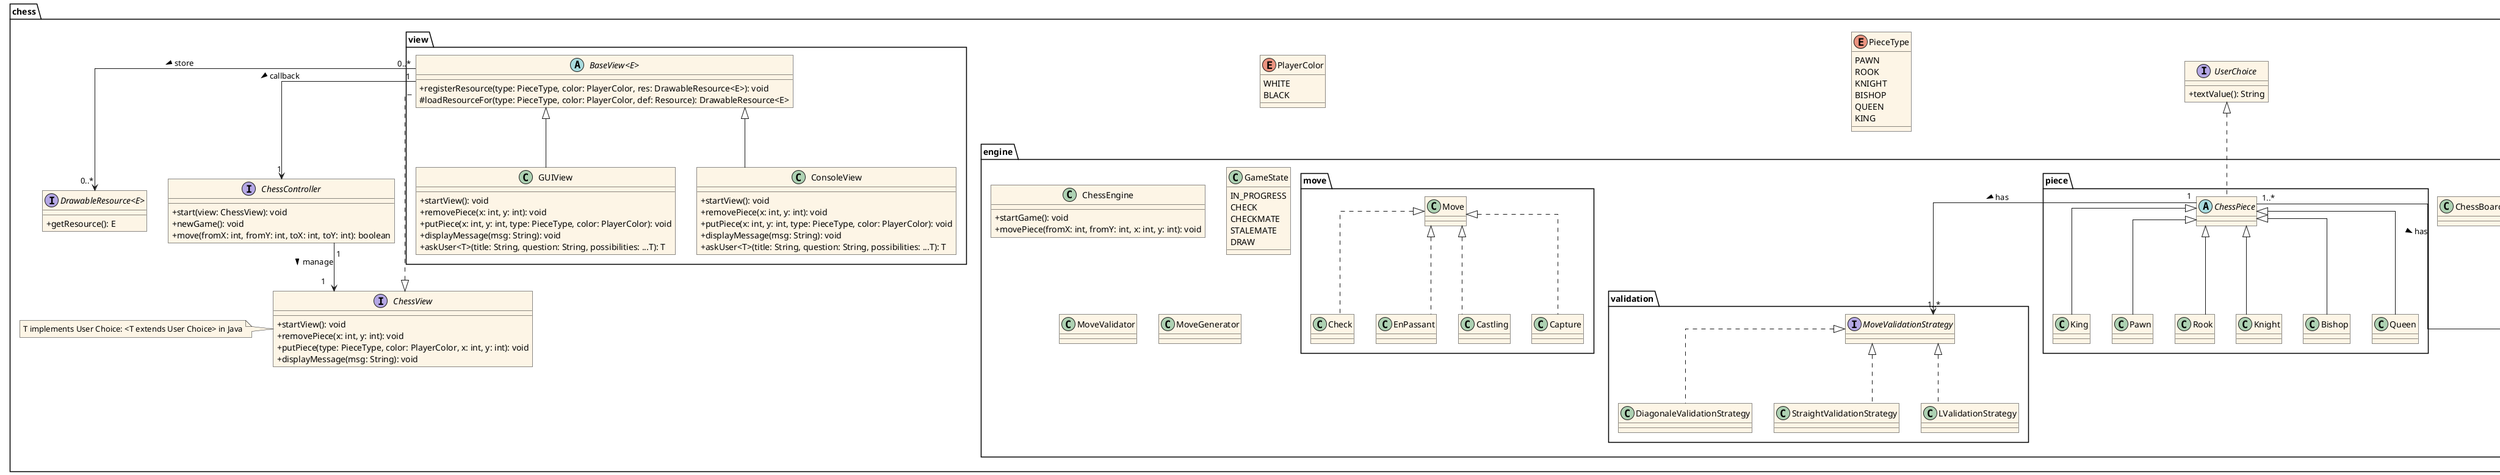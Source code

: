 @startuml
skinparam roundCorner 0
skinparam classAttributeIconSize 0
skinparam linetype ortho
skinparam ClassBackgroundColor #OldLace
skinparam NoteBackgroundColor #OldLace
skinparam Shadowing false

package chess {
    enum PieceType {
        PAWN
        ROOK
        KNIGHT
        BISHOP
        QUEEN
        KING
    }

    enum PlayerColor {
        WHITE
        BLACK
    }

    interface ChessController {
        + start(view: ChessView): void
        + newGame(): void
        + move(fromX: int, fromY: int, toX: int, toY: int): boolean
    }

    interface UserChoice {
        + textValue(): String
    }

    interface "DrawableResource<E>" {
        + getResource(): E
    }

    interface ChessView {
        + startView(): void
        + removePiece(x: int, y: int): void
        + putPiece(type: PieceType, color: PlayerColor, x: int, y: int): void
        + displayMessage(msg: String): void
    }

    note left of ChessView
        T implements User Choice: <T extends User Choice> in Java
        end note

    package view {
        abstract class "BaseView<E>" implements chess.ChessView {
            + registerResource(type: PieceType, color: PlayerColor, res: DrawableResource<E>): void
            # loadResourceFor(type: PieceType, color: PlayerColor, def: Resource): DrawableResource<E>
        }

        class GUIView extends "BaseView<E>" {
            + startView(): void
            + removePiece(x: int, y: int): void
            + putPiece(x: int, y: int, type: PieceType, color: PlayerColor): void
            + displayMessage(msg: String): void
            + askUser<T>(title: String, question: String, possibilities: ...T): T
        }

        class ConsoleView extends "BaseView<E>" {
            + startView(): void
            + removePiece(x: int, y: int): void
            + putPiece(x: int, y: int, type: PieceType, color: PlayerColor): void
            + displayMessage(msg: String): void
            + askUser<T>(title: String, question: String, possibilities: ...T): T
        }
    }

    package engine {
        class ChessEngine {
            + startGame(): void
            + movePiece(fromX: int, fromY: int, x: int, y: int): void
        }

        enum GameState {
            IN_PROGRESS
			CHECK
			CHECKMATE
			STALEMATE
			DRAW
        }

        class GameState {}

        class MoveValidator {}

        class MoveGenerator {}

        class ChessBoard {}

        package piece {
            abstract class ChessPiece implements chess.UserChoice {}
            class Pawn extends ChessPiece {}
            class Rook extends ChessPiece {}
            class Knight extends ChessPiece {}
            class Bishop extends ChessPiece {}
            class Queen extends ChessPiece {}
            class King extends ChessPiece {}

        }

        package validation {
            interface MoveValidationStrategy {}
            class DiagonaleValidationStrategy implements MoveValidationStrategy {}
            class StraightValidationStrategy implements MoveValidationStrategy {}
            class LValidationStrategy implements MoveValidationStrategy {}
            ' class EnPassantValidationStrategy implements MoveValidationStrategy {}
            ' class CastlingValidationStrategy implements MoveValidationStrategy {}
        }

        package move {
            class Move {} 
            class Capture implements Move {} 
            class Check implements Move {} 
            class EnPassant implements Move {} 
            class Castling implements Move {} 
        }
    }
}

ChessController "1" --> "1" ChessView : manage >
"BaseView<E>" "1" --> "1" ChessController : callback >
"BaseView<E>" "0..*" --> "0..*" "DrawableResource<E>" : store >

ChessPiece "1" --> "1..*" MoveValidationStrategy : has >
ChessPiece "1..*" --> "1..*" MoveBehavior : has >
ChessBoard "1..*" --> "2..32" Piece : has >

@enduml
